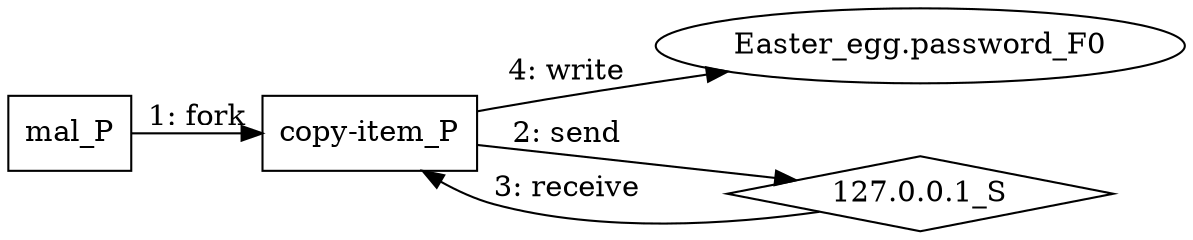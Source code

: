 digraph "T1039" {
rankdir="LR"
size="9"
fixedsize="false"
splines="true"
nodesep=0.3
ranksep=0
fontsize=10
overlap="scalexy"
engine= "neato"
	"mal_P" [node_type=Process shape=box]
	"copy-item_P" [node_type=Process shape=box]
	"Easter_egg.password_F0" [node_type=File shape=ellipse]
	"127.0.0.1_S" [node_type=Socket shape=diamond]
	"mal_P" -> "copy-item_P" [label="1: fork"]
	"copy-item_P" -> "127.0.0.1_S" [label="2: send"]
	"127.0.0.1_S" -> "copy-item_P" [label="3: receive"]
	"copy-item_P" -> "Easter_egg.password_F0" [label="4: write"]
}
